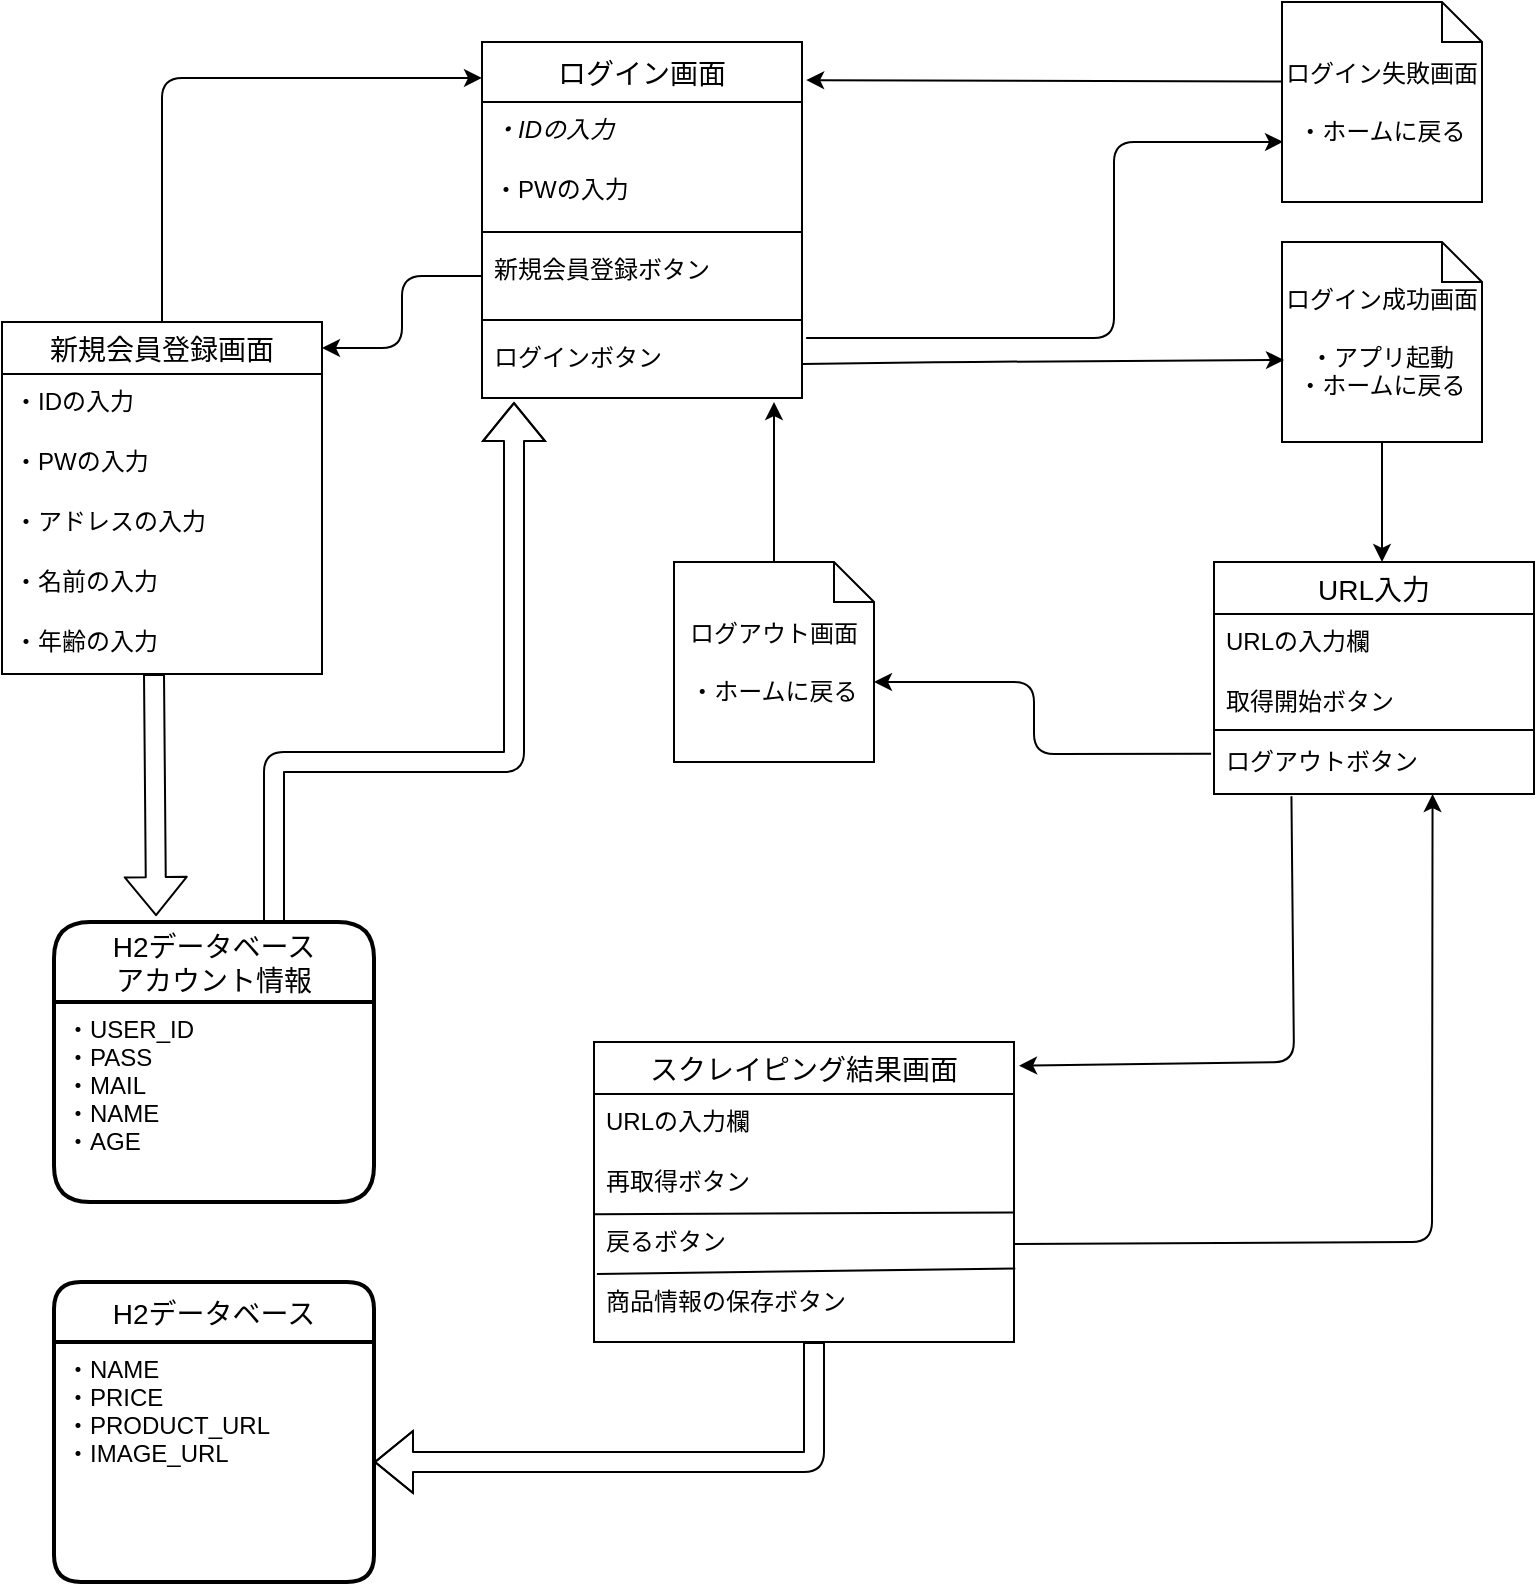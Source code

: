 <mxfile>
    <diagram id="MqWLCs03JGsL4JIcEQ8l" name="ページ1">
        <mxGraphModel dx="1456" dy="787" grid="1" gridSize="10" guides="1" tooltips="1" connect="1" arrows="1" fold="1" page="1" pageScale="1" pageWidth="827" pageHeight="1169" math="0" shadow="0">
            <root>
                <mxCell id="0"/>
                <mxCell id="1" parent="0"/>
                <mxCell id="101" style="edgeStyle=none;html=1;entryX=0.5;entryY=0;entryDx=0;entryDy=0;entryPerimeter=0;" parent="1" source="9" edge="1">
                    <mxGeometry relative="1" as="geometry">
                        <mxPoint x="734" y="530.0" as="targetPoint"/>
                    </mxGeometry>
                </mxCell>
                <mxCell id="9" value="ログイン成功画面&lt;br&gt;&lt;br&gt;・アプリ起動&lt;br&gt;・ホームに戻る" style="shape=note;size=20;whiteSpace=wrap;html=1;" parent="1" vertex="1">
                    <mxGeometry x="684" y="370" width="100" height="100" as="geometry"/>
                </mxCell>
                <mxCell id="21" value="" style="endArrow=classic;html=1;exitX=1;exitY=0.5;exitDx=0;exitDy=0;entryX=0.01;entryY=0.59;entryDx=0;entryDy=0;entryPerimeter=0;" parent="1" source="80" target="9" edge="1">
                    <mxGeometry width="50" height="50" relative="1" as="geometry">
                        <mxPoint x="464" y="410" as="sourcePoint"/>
                        <mxPoint x="674" y="430" as="targetPoint"/>
                        <Array as="points">
                            <mxPoint x="520" y="430"/>
                        </Array>
                    </mxGeometry>
                </mxCell>
                <mxCell id="22" value="" style="endArrow=classic;html=1;exitX=0;exitY=0.5;exitDx=0;exitDy=0;" parent="1" source="79" edge="1">
                    <mxGeometry width="50" height="50" relative="1" as="geometry">
                        <mxPoint x="314" y="440" as="sourcePoint"/>
                        <mxPoint x="204" y="423" as="targetPoint"/>
                        <Array as="points">
                            <mxPoint x="244" y="387"/>
                            <mxPoint x="244" y="423"/>
                        </Array>
                    </mxGeometry>
                </mxCell>
                <mxCell id="23" value="" style="endArrow=classic;html=1;entryX=0;entryY=0.101;entryDx=0;entryDy=0;exitX=0.5;exitY=0;exitDx=0;exitDy=0;entryPerimeter=0;" parent="1" source="95" target="76" edge="1">
                    <mxGeometry width="50" height="50" relative="1" as="geometry">
                        <mxPoint x="144" y="410" as="sourcePoint"/>
                        <mxPoint x="284" y="287" as="targetPoint"/>
                        <Array as="points">
                            <mxPoint x="124" y="288"/>
                        </Array>
                    </mxGeometry>
                </mxCell>
                <mxCell id="76" value="ログイン画面" style="swimlane;fontStyle=0;childLayout=stackLayout;horizontal=1;startSize=30;horizontalStack=0;resizeParent=1;resizeParentMax=0;resizeLast=0;collapsible=1;marginBottom=0;align=center;fontSize=14;" parent="1" vertex="1">
                    <mxGeometry x="284" y="270" width="160" height="178" as="geometry">
                        <mxRectangle x="220" y="280" width="120" height="30" as="alternateBounds"/>
                    </mxGeometry>
                </mxCell>
                <mxCell id="77" value="・IDの入力" style="text;strokeColor=none;fillColor=none;spacingLeft=4;spacingRight=4;overflow=hidden;rotatable=0;points=[[0,0.5],[1,0.5]];portConstraint=eastwest;fontSize=12;fontStyle=2" parent="76" vertex="1">
                    <mxGeometry y="30" width="160" height="30" as="geometry"/>
                </mxCell>
                <mxCell id="78" value="・PWの入力" style="text;strokeColor=none;fillColor=none;spacingLeft=4;spacingRight=4;overflow=hidden;rotatable=0;points=[[0,0.5],[1,0.5]];portConstraint=eastwest;fontSize=12;" parent="76" vertex="1">
                    <mxGeometry y="60" width="160" height="30" as="geometry"/>
                </mxCell>
                <mxCell id="81" value="" style="line;strokeWidth=1;rotatable=0;dashed=0;labelPosition=right;align=left;verticalAlign=middle;spacingTop=0;spacingLeft=6;points=[];portConstraint=eastwest;" parent="76" vertex="1">
                    <mxGeometry y="90" width="160" height="10" as="geometry"/>
                </mxCell>
                <mxCell id="79" value="新規会員登録ボタン&#10;" style="text;strokeColor=none;fillColor=none;spacingLeft=4;spacingRight=4;overflow=hidden;rotatable=0;points=[[0,0.5],[1,0.5]];portConstraint=eastwest;fontSize=12;" parent="76" vertex="1">
                    <mxGeometry y="100" width="160" height="34" as="geometry"/>
                </mxCell>
                <mxCell id="82" value="" style="line;strokeWidth=1;rotatable=0;dashed=0;labelPosition=right;align=left;verticalAlign=middle;spacingTop=0;spacingLeft=6;points=[];portConstraint=eastwest;" parent="76" vertex="1">
                    <mxGeometry y="134" width="160" height="10" as="geometry"/>
                </mxCell>
                <mxCell id="80" value="ログインボタン" style="text;strokeColor=none;fillColor=none;spacingLeft=4;spacingRight=4;overflow=hidden;rotatable=0;points=[[0,0.5],[1,0.5]];portConstraint=eastwest;fontSize=12;" parent="76" vertex="1">
                    <mxGeometry y="144" width="160" height="34" as="geometry"/>
                </mxCell>
                <mxCell id="95" value="新規会員登録画面" style="swimlane;fontStyle=0;childLayout=stackLayout;horizontal=1;startSize=26;horizontalStack=0;resizeParent=1;resizeParentMax=0;resizeLast=0;collapsible=1;marginBottom=0;align=center;fontSize=14;" parent="1" vertex="1">
                    <mxGeometry x="44" y="410" width="160" height="176" as="geometry"/>
                </mxCell>
                <mxCell id="96" value="・IDの入力" style="text;strokeColor=none;fillColor=none;spacingLeft=4;spacingRight=4;overflow=hidden;rotatable=0;points=[[0,0.5],[1,0.5]];portConstraint=eastwest;fontSize=12;" parent="95" vertex="1">
                    <mxGeometry y="26" width="160" height="30" as="geometry"/>
                </mxCell>
                <mxCell id="97" value="・PWの入力" style="text;strokeColor=none;fillColor=none;spacingLeft=4;spacingRight=4;overflow=hidden;rotatable=0;points=[[0,0.5],[1,0.5]];portConstraint=eastwest;fontSize=12;" parent="95" vertex="1">
                    <mxGeometry y="56" width="160" height="30" as="geometry"/>
                </mxCell>
                <mxCell id="98" value="・アドレスの入力" style="text;strokeColor=none;fillColor=none;spacingLeft=4;spacingRight=4;overflow=hidden;rotatable=0;points=[[0,0.5],[1,0.5]];portConstraint=eastwest;fontSize=12;" parent="95" vertex="1">
                    <mxGeometry y="86" width="160" height="30" as="geometry"/>
                </mxCell>
                <mxCell id="99" value="・名前の入力" style="text;strokeColor=none;fillColor=none;spacingLeft=4;spacingRight=4;overflow=hidden;rotatable=0;points=[[0,0.5],[1,0.5]];portConstraint=eastwest;fontSize=12;" parent="95" vertex="1">
                    <mxGeometry y="116" width="160" height="30" as="geometry"/>
                </mxCell>
                <mxCell id="141" value="" style="shape=flexArrow;endArrow=classic;html=1;entryX=0.319;entryY=-0.021;entryDx=0;entryDy=0;entryPerimeter=0;" parent="95" target="112" edge="1">
                    <mxGeometry width="50" height="50" relative="1" as="geometry">
                        <mxPoint x="76" y="176" as="sourcePoint"/>
                        <mxPoint x="126" y="126" as="targetPoint"/>
                    </mxGeometry>
                </mxCell>
                <mxCell id="100" value="・年齢の入力" style="text;strokeColor=none;fillColor=none;spacingLeft=4;spacingRight=4;overflow=hidden;rotatable=0;points=[[0,0.5],[1,0.5]];portConstraint=eastwest;fontSize=12;" parent="95" vertex="1">
                    <mxGeometry y="146" width="160" height="30" as="geometry"/>
                </mxCell>
                <mxCell id="105" value="ログイン失敗画面&lt;br&gt;&lt;br&gt;・ホームに戻る" style="shape=note;size=20;whiteSpace=wrap;html=1;" parent="1" vertex="1">
                    <mxGeometry x="684" y="250" width="100" height="100" as="geometry"/>
                </mxCell>
                <mxCell id="104" value="" style="endArrow=classic;html=1;exitX=1.013;exitY=0.118;exitDx=0;exitDy=0;exitPerimeter=0;entryX=0.005;entryY=0.699;entryDx=0;entryDy=0;entryPerimeter=0;" parent="1" source="80" target="105" edge="1">
                    <mxGeometry width="50" height="50" relative="1" as="geometry">
                        <mxPoint x="650" y="400" as="sourcePoint"/>
                        <mxPoint x="680" y="320" as="targetPoint"/>
                        <Array as="points">
                            <mxPoint x="600" y="418"/>
                            <mxPoint x="600" y="320"/>
                            <mxPoint x="670" y="320"/>
                        </Array>
                    </mxGeometry>
                </mxCell>
                <mxCell id="106" value="" style="endArrow=classic;html=1;entryX=1.013;entryY=0.107;entryDx=0;entryDy=0;entryPerimeter=0;exitX=0;exitY=0.398;exitDx=0;exitDy=0;exitPerimeter=0;" parent="1" source="105" target="76" edge="1">
                    <mxGeometry width="50" height="50" relative="1" as="geometry">
                        <mxPoint x="680" y="290" as="sourcePoint"/>
                        <mxPoint x="710" y="350" as="targetPoint"/>
                    </mxGeometry>
                </mxCell>
                <mxCell id="109" value="ログアウト画面&lt;br&gt;&lt;br&gt;・ホームに戻る" style="shape=note;size=20;whiteSpace=wrap;html=1;" parent="1" vertex="1">
                    <mxGeometry x="380" y="530" width="100" height="100" as="geometry"/>
                </mxCell>
                <mxCell id="110" value="" style="endArrow=classic;html=1;exitX=0.5;exitY=0;exitDx=0;exitDy=0;exitPerimeter=0;" parent="1" source="109" edge="1">
                    <mxGeometry width="50" height="50" relative="1" as="geometry">
                        <mxPoint x="660" y="640" as="sourcePoint"/>
                        <mxPoint x="430" y="450" as="targetPoint"/>
                    </mxGeometry>
                </mxCell>
                <mxCell id="112" value="H2データベース&#10;アカウント情報" style="swimlane;childLayout=stackLayout;horizontal=1;startSize=40;horizontalStack=0;rounded=1;fontSize=14;fontStyle=0;strokeWidth=2;resizeParent=0;resizeLast=1;shadow=0;dashed=0;align=center;" parent="1" vertex="1">
                    <mxGeometry x="70" y="710" width="160" height="140" as="geometry"/>
                </mxCell>
                <mxCell id="113" value="・USER_ID&#10;・PASS&#10;・MAIL&#10;・NAME&#10;・AGE" style="align=left;strokeColor=none;fillColor=none;spacingLeft=4;fontSize=12;verticalAlign=top;resizable=0;rotatable=0;part=1;" parent="112" vertex="1">
                    <mxGeometry y="40" width="160" height="100" as="geometry"/>
                </mxCell>
                <mxCell id="115" value="URL入力" style="swimlane;fontStyle=0;childLayout=stackLayout;horizontal=1;startSize=26;horizontalStack=0;resizeParent=1;resizeParentMax=0;resizeLast=0;collapsible=1;marginBottom=0;align=center;fontSize=14;" parent="1" vertex="1">
                    <mxGeometry x="650" y="530" width="160" height="116" as="geometry"/>
                </mxCell>
                <mxCell id="116" value="URLの入力欄" style="text;strokeColor=none;fillColor=none;spacingLeft=4;spacingRight=4;overflow=hidden;rotatable=0;points=[[0,0.5],[1,0.5]];portConstraint=eastwest;fontSize=12;" parent="115" vertex="1">
                    <mxGeometry y="26" width="160" height="30" as="geometry"/>
                </mxCell>
                <mxCell id="117" value="取得開始ボタン" style="text;strokeColor=none;fillColor=none;spacingLeft=4;spacingRight=4;overflow=hidden;rotatable=0;points=[[0,0.5],[1,0.5]];portConstraint=eastwest;fontSize=12;" parent="115" vertex="1">
                    <mxGeometry y="56" width="160" height="30" as="geometry"/>
                </mxCell>
                <mxCell id="144" value="ログアウトボタン" style="text;strokeColor=none;fillColor=none;spacingLeft=4;spacingRight=4;overflow=hidden;rotatable=0;points=[[0,0.5],[1,0.5]];portConstraint=eastwest;fontSize=12;" parent="115" vertex="1">
                    <mxGeometry y="86" width="160" height="30" as="geometry"/>
                </mxCell>
                <mxCell id="149" value="" style="endArrow=none;html=1;entryX=1;entryY=-0.067;entryDx=0;entryDy=0;entryPerimeter=0;exitX=0.001;exitY=0.935;exitDx=0;exitDy=0;exitPerimeter=0;" parent="115" source="117" target="144" edge="1">
                    <mxGeometry width="50" height="50" relative="1" as="geometry">
                        <mxPoint x="-110" y="210" as="sourcePoint"/>
                        <mxPoint x="-60" y="160" as="targetPoint"/>
                    </mxGeometry>
                </mxCell>
                <mxCell id="130" value="スクレイピング結果画面" style="swimlane;fontStyle=0;childLayout=stackLayout;horizontal=1;startSize=26;horizontalStack=0;resizeParent=1;resizeParentMax=0;resizeLast=0;collapsible=1;marginBottom=0;align=center;fontSize=14;" parent="1" vertex="1">
                    <mxGeometry x="340" y="770" width="210" height="150" as="geometry"/>
                </mxCell>
                <mxCell id="131" value="URLの入力欄" style="text;strokeColor=none;fillColor=none;spacingLeft=4;spacingRight=4;overflow=hidden;rotatable=0;points=[[0,0.5],[1,0.5]];portConstraint=eastwest;fontSize=12;" parent="130" vertex="1">
                    <mxGeometry y="26" width="210" height="30" as="geometry"/>
                </mxCell>
                <mxCell id="132" value="再取得ボタン" style="text;strokeColor=none;fillColor=none;spacingLeft=4;spacingRight=4;overflow=hidden;rotatable=0;points=[[0,0.5],[1,0.5]];portConstraint=eastwest;fontSize=12;" parent="130" vertex="1">
                    <mxGeometry y="56" width="210" height="30" as="geometry"/>
                </mxCell>
                <mxCell id="133" value="戻るボタン" style="text;strokeColor=none;fillColor=none;spacingLeft=4;spacingRight=4;overflow=hidden;rotatable=0;points=[[0,0.5],[1,0.5]];portConstraint=eastwest;fontSize=12;" parent="130" vertex="1">
                    <mxGeometry y="86" width="210" height="30" as="geometry"/>
                </mxCell>
                <mxCell id="135" value="商品情報の保存ボタン" style="text;strokeColor=none;fillColor=none;spacingLeft=4;spacingRight=4;overflow=hidden;rotatable=0;points=[[0,0.5],[1,0.5]];portConstraint=eastwest;fontSize=12;" parent="130" vertex="1">
                    <mxGeometry y="116" width="210" height="34" as="geometry"/>
                </mxCell>
                <mxCell id="138" value="" style="endArrow=none;html=1;exitX=0.007;exitY=0;exitDx=0;exitDy=0;exitPerimeter=0;entryX=1.003;entryY=0.91;entryDx=0;entryDy=0;entryPerimeter=0;" parent="130" source="135" target="133" edge="1">
                    <mxGeometry width="50" height="50" relative="1" as="geometry">
                        <mxPoint x="120" y="-100" as="sourcePoint"/>
                        <mxPoint x="170" y="-150" as="targetPoint"/>
                    </mxGeometry>
                </mxCell>
                <mxCell id="146" value="" style="endArrow=none;html=1;entryX=-0.002;entryY=0.005;entryDx=0;entryDy=0;entryPerimeter=0;exitX=1.001;exitY=-0.027;exitDx=0;exitDy=0;exitPerimeter=0;" parent="130" source="133" target="133" edge="1">
                    <mxGeometry width="50" height="50" relative="1" as="geometry">
                        <mxPoint x="20" y="20" as="sourcePoint"/>
                        <mxPoint x="70" y="-30" as="targetPoint"/>
                    </mxGeometry>
                </mxCell>
                <mxCell id="142" value="" style="shape=flexArrow;endArrow=classic;html=1;entryX=0.1;entryY=1.059;entryDx=0;entryDy=0;entryPerimeter=0;" parent="1" target="80" edge="1">
                    <mxGeometry width="50" height="50" relative="1" as="geometry">
                        <mxPoint x="180" y="710" as="sourcePoint"/>
                        <mxPoint x="230" y="660" as="targetPoint"/>
                        <Array as="points">
                            <mxPoint x="180" y="630"/>
                            <mxPoint x="300" y="630"/>
                        </Array>
                    </mxGeometry>
                </mxCell>
                <mxCell id="148" value="" style="endArrow=classic;html=1;entryX=0.683;entryY=1;entryDx=0;entryDy=0;exitX=1;exitY=0.5;exitDx=0;exitDy=0;entryPerimeter=0;" parent="1" source="133" target="144" edge="1">
                    <mxGeometry width="50" height="50" relative="1" as="geometry">
                        <mxPoint x="520" y="780" as="sourcePoint"/>
                        <mxPoint x="690" y="660" as="targetPoint"/>
                        <Array as="points">
                            <mxPoint x="759" y="870"/>
                        </Array>
                    </mxGeometry>
                </mxCell>
                <mxCell id="150" value="" style="endArrow=classic;html=1;exitX=-0.009;exitY=0.329;exitDx=0;exitDy=0;exitPerimeter=0;entryX=0;entryY=0;entryDx=100;entryDy=60;entryPerimeter=0;" parent="1" source="144" target="109" edge="1">
                    <mxGeometry width="50" height="50" relative="1" as="geometry">
                        <mxPoint x="610" y="720" as="sourcePoint"/>
                        <mxPoint x="660" y="670" as="targetPoint"/>
                        <Array as="points">
                            <mxPoint x="560" y="626"/>
                            <mxPoint x="560" y="590"/>
                        </Array>
                    </mxGeometry>
                </mxCell>
                <mxCell id="151" value="" style="endArrow=classic;html=1;entryX=1.012;entryY=0.079;entryDx=0;entryDy=0;entryPerimeter=0;exitX=0.242;exitY=1.037;exitDx=0;exitDy=0;exitPerimeter=0;" parent="1" source="144" target="130" edge="1">
                    <mxGeometry width="50" height="50" relative="1" as="geometry">
                        <mxPoint x="630" y="720" as="sourcePoint"/>
                        <mxPoint x="680" y="670" as="targetPoint"/>
                        <Array as="points">
                            <mxPoint x="690" y="780"/>
                        </Array>
                    </mxGeometry>
                </mxCell>
                <mxCell id="154" value="H2データベース" style="swimlane;childLayout=stackLayout;horizontal=1;startSize=30;horizontalStack=0;rounded=1;fontSize=14;fontStyle=0;strokeWidth=2;resizeParent=0;resizeLast=1;shadow=0;dashed=0;align=center;" parent="1" vertex="1">
                    <mxGeometry x="70" y="890" width="160" height="150" as="geometry"/>
                </mxCell>
                <mxCell id="155" value="・NAME&#10;・PRICE&#10;・PRODUCT_URL&#10;・IMAGE_URL&#10;" style="align=left;strokeColor=none;fillColor=none;spacingLeft=4;fontSize=12;verticalAlign=top;resizable=0;rotatable=0;part=1;" parent="154" vertex="1">
                    <mxGeometry y="30" width="160" height="120" as="geometry"/>
                </mxCell>
                <mxCell id="156" value="" style="shape=flexArrow;endArrow=classic;html=1;entryX=1;entryY=0.5;entryDx=0;entryDy=0;" parent="1" target="155" edge="1">
                    <mxGeometry width="50" height="50" relative="1" as="geometry">
                        <mxPoint x="450" y="920" as="sourcePoint"/>
                        <mxPoint x="460" y="650" as="targetPoint"/>
                        <Array as="points">
                            <mxPoint x="450" y="980"/>
                        </Array>
                    </mxGeometry>
                </mxCell>
            </root>
        </mxGraphModel>
    </diagram>
</mxfile>